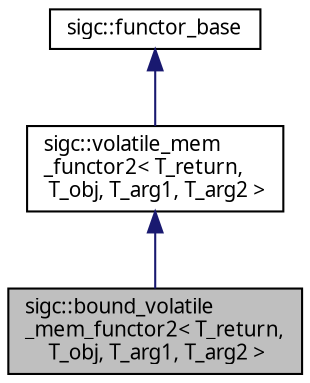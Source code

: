 digraph "sigc::bound_volatile_mem_functor2&lt; T_return, T_obj, T_arg1, T_arg2 &gt;"
{
  edge [fontname="Sans",fontsize="10",labelfontname="Sans",labelfontsize="10"];
  node [fontname="Sans",fontsize="10",shape=record];
  Node1 [label="sigc::bound_volatile\l_mem_functor2\< T_return,\l T_obj, T_arg1, T_arg2 \>",height=0.2,width=0.4,color="black", fillcolor="grey75", style="filled" fontcolor="black"];
  Node2 -> Node1 [dir="back",color="midnightblue",fontsize="10",style="solid",fontname="Sans"];
  Node2 [label="sigc::volatile_mem\l_functor2\< T_return,\l T_obj, T_arg1, T_arg2 \>",height=0.2,width=0.4,color="black", fillcolor="white", style="filled",URL="$classsigc_1_1volatile__mem__functor2.html",tooltip="volatile_mem_functor2 wraps volatile methods with 2 argument(s)."];
  Node3 -> Node2 [dir="back",color="midnightblue",fontsize="10",style="solid",fontname="Sans"];
  Node3 [label="sigc::functor_base",height=0.2,width=0.4,color="black", fillcolor="white", style="filled",URL="$structsigc_1_1functor__base.html",tooltip="A hint to the compiler."];
}
